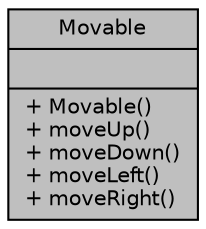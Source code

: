 digraph "Movable"
{
  edge [fontname="Helvetica",fontsize="10",labelfontname="Helvetica",labelfontsize="10"];
  node [fontname="Helvetica",fontsize="10",shape=record];
  Node3 [label="{Movable\n||+ Movable()\l+ moveUp()\l+ moveDown()\l+ moveLeft()\l+ moveRight()\l}",height=0.2,width=0.4,color="black", fillcolor="grey75", style="filled", fontcolor="black"];
}
